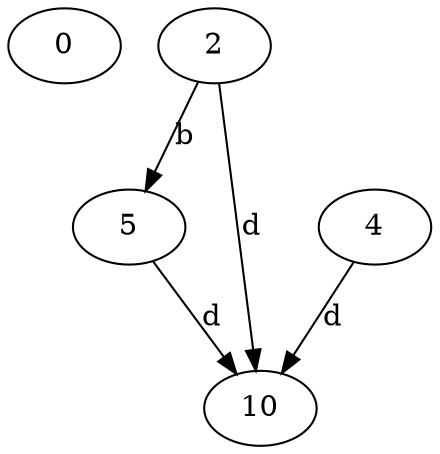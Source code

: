 strict digraph  {
0;
2;
4;
5;
10;
2 -> 5  [label=b];
2 -> 10  [label=d];
4 -> 10  [label=d];
5 -> 10  [label=d];
}

